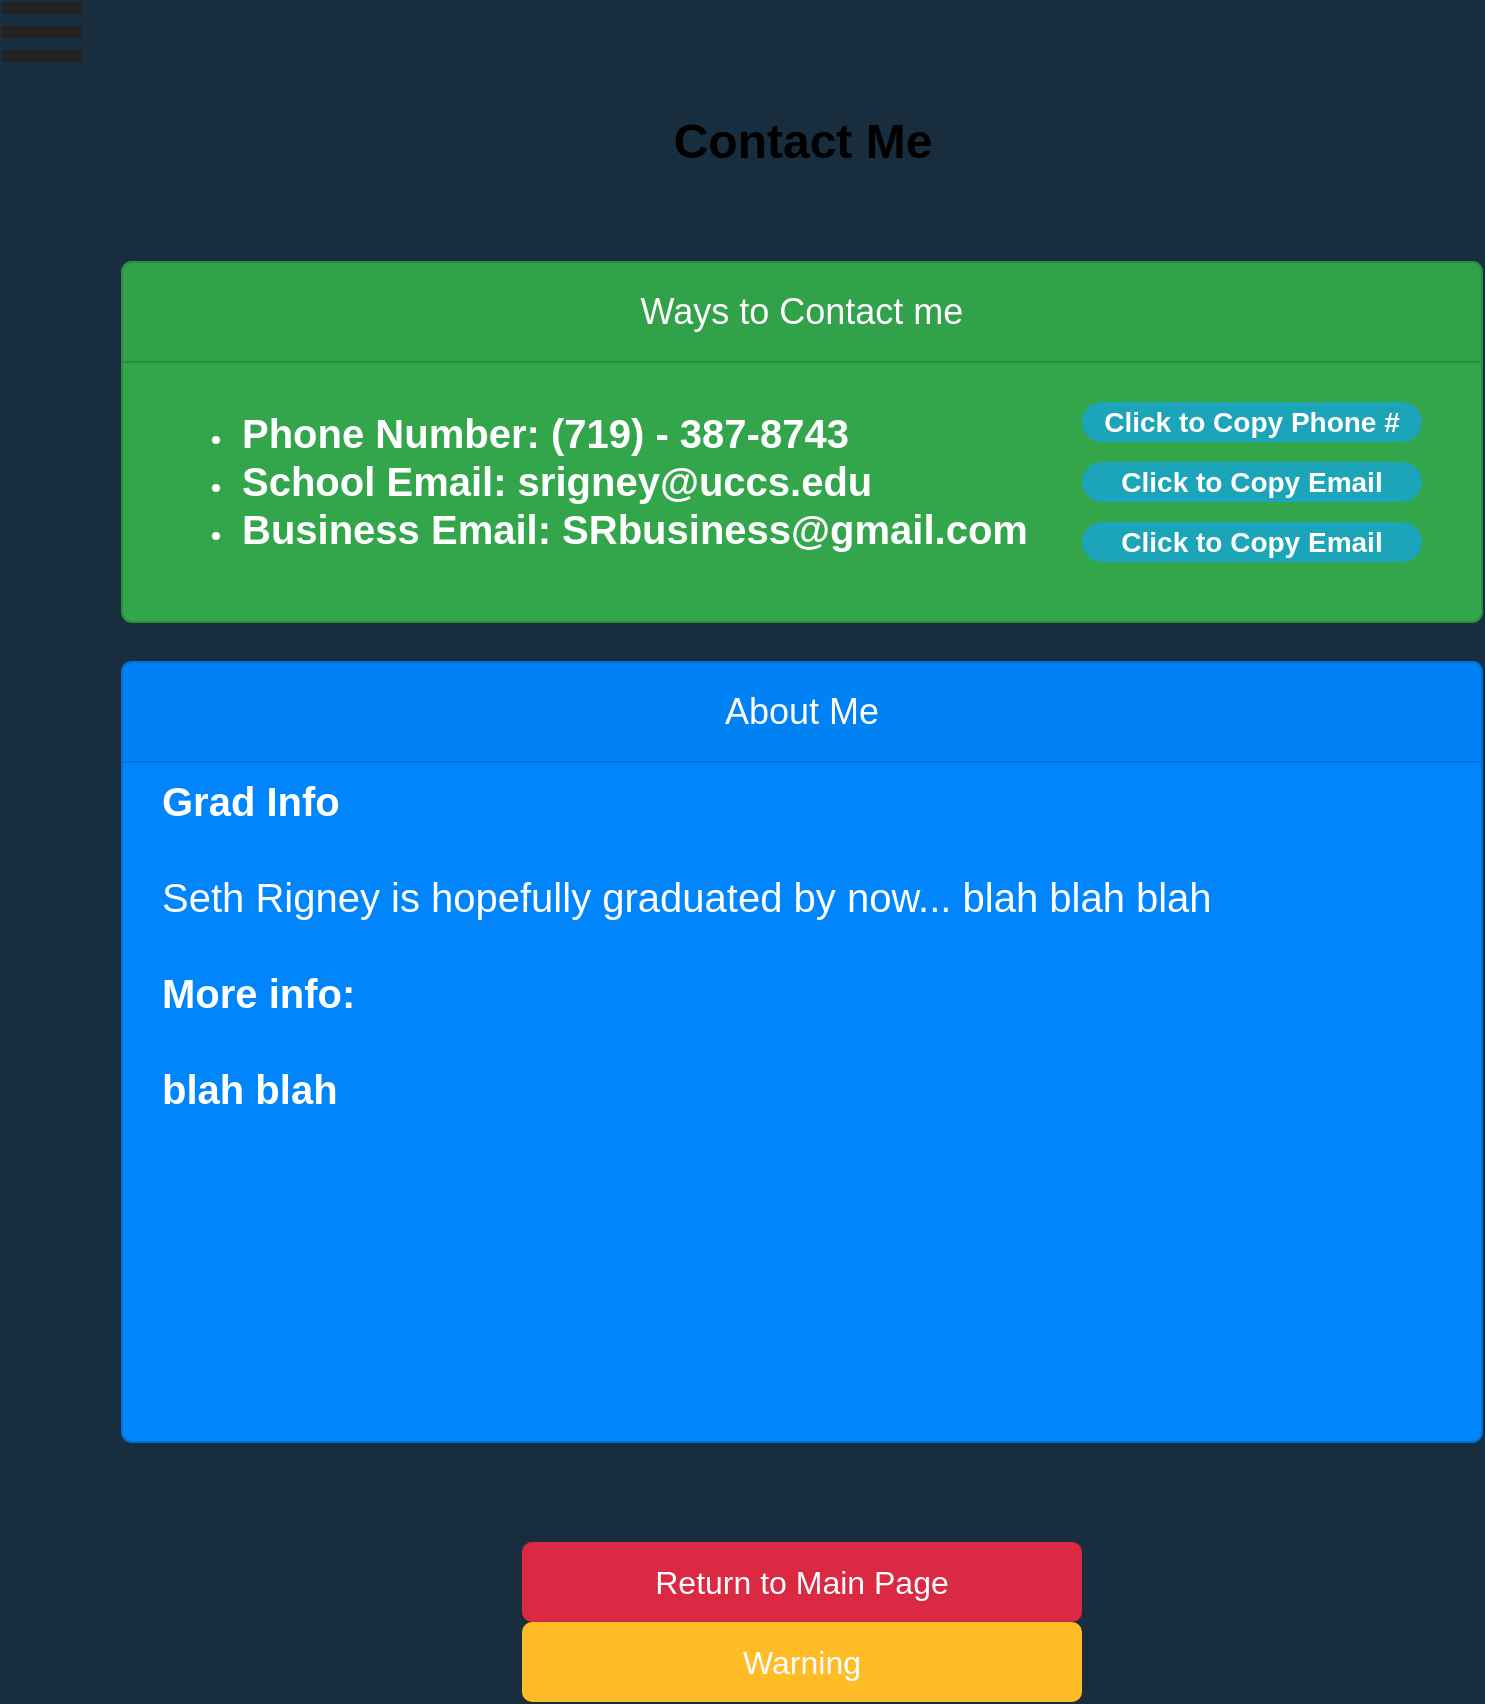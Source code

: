 <mxfile version="14.5.6" type="github"><diagram id="RpvpTwfSI8WFMOq4JLvC" name="Page-1"><mxGraphModel dx="1422" dy="762" grid="1" gridSize="10" guides="1" tooltips="1" connect="1" arrows="1" fold="1" page="1" pageScale="1" pageWidth="850" pageHeight="1100" background="#182E3E" math="0" shadow="0"><root><mxCell id="0"/><mxCell id="1" parent="0"/><mxCell id="5__zfCqu8_OJNRxlnWpk-1" value="Contact Me" style="text;strokeColor=none;fillColor=none;html=1;fontSize=24;fontStyle=1;verticalAlign=middle;align=center;rounded=0;sketch=0;" vertex="1" parent="1"><mxGeometry x="80" y="80" width="680" height="40" as="geometry"/></mxCell><mxCell id="5__zfCqu8_OJNRxlnWpk-12" value="&lt;ul&gt;&lt;li&gt;&lt;span style=&quot;font-size: 20px&quot;&gt;&lt;b&gt;Phone Number: (719) - 387-8743&lt;/b&gt;&lt;/span&gt;&lt;/li&gt;&lt;li&gt;&lt;span style=&quot;font-size: 20px&quot;&gt;&lt;b&gt;School Email: srigney@uccs.edu&lt;/b&gt;&lt;/span&gt;&lt;/li&gt;&lt;li&gt;&lt;span style=&quot;font-size: 20px&quot;&gt;&lt;b&gt;Business Email: SRbusiness@gmail.com&lt;/b&gt;&lt;/span&gt;&lt;/li&gt;&lt;/ul&gt;" style="html=1;shadow=0;dashed=0;shape=mxgraph.bootstrap.rrect;rSize=5;strokeColor=#2B8D40;html=1;whiteSpace=wrap;fillColor=#33A64C;fontColor=#ffffff;verticalAlign=bottom;align=left;spacing=20;spacingBottom=0;fontSize=14;rounded=0;sketch=0;" vertex="1" parent="1"><mxGeometry x="80" y="160" width="680" height="180" as="geometry"/></mxCell><mxCell id="5__zfCqu8_OJNRxlnWpk-13" value="Ways to Contact me" style="html=1;shadow=0;dashed=0;shape=mxgraph.bootstrap.topButton;rSize=5;perimeter=none;whiteSpace=wrap;fillColor=#31A14A;strokeColor=#2B8D40;fontColor=#ffffff;resizeWidth=1;fontSize=18;align=center;spacing=20;" vertex="1" parent="5__zfCqu8_OJNRxlnWpk-12"><mxGeometry width="680" height="50" relative="1" as="geometry"/></mxCell><mxCell id="5__zfCqu8_OJNRxlnWpk-14" value="Click to Copy Email" style="rounded=1;whiteSpace=wrap;html=1;arcSize=50;strokeColor=none;strokeWidth=1;fillColor=#1CA5B8;fontColor=#ffffff;whiteSpace=wrap;align=center;verticalAlign=middle;spacingLeft=0;fontStyle=1;fontSize=14;spacing=10;sketch=0;" vertex="1" parent="5__zfCqu8_OJNRxlnWpk-12"><mxGeometry x="480" y="130" width="170" height="20" as="geometry"/></mxCell><mxCell id="5__zfCqu8_OJNRxlnWpk-20" value="Click to Copy Email" style="rounded=1;whiteSpace=wrap;html=1;arcSize=50;strokeColor=none;strokeWidth=1;fillColor=#1CA5B8;fontColor=#ffffff;whiteSpace=wrap;align=center;verticalAlign=middle;spacingLeft=0;fontStyle=1;fontSize=14;spacing=10;sketch=0;" vertex="1" parent="5__zfCqu8_OJNRxlnWpk-12"><mxGeometry x="480" y="100" width="170" height="20" as="geometry"/></mxCell><mxCell id="5__zfCqu8_OJNRxlnWpk-24" value="Click to Copy Phone #" style="rounded=1;whiteSpace=wrap;html=1;arcSize=50;strokeColor=none;strokeWidth=1;fillColor=#1CA5B8;fontColor=#ffffff;whiteSpace=wrap;align=center;verticalAlign=middle;spacingLeft=0;fontStyle=1;fontSize=14;spacing=10;sketch=0;" vertex="1" parent="5__zfCqu8_OJNRxlnWpk-12"><mxGeometry x="480" y="70" width="170" height="20" as="geometry"/></mxCell><mxCell id="5__zfCqu8_OJNRxlnWpk-25" value="" style="html=1;verticalLabelPosition=bottom;labelBackgroundColor=#ffffff;verticalAlign=top;shadow=0;dashed=0;strokeWidth=2;shape=mxgraph.ios7.misc.options;fillColor=#222222;rounded=0;sketch=0;fontColor=#1A1A1A;" vertex="1" parent="1"><mxGeometry x="20" y="30" width="40" height="30" as="geometry"/></mxCell><mxCell id="5__zfCqu8_OJNRxlnWpk-27" value="&lt;span style=&quot;font-size: 20px&quot;&gt;&lt;b&gt;Grad Info&lt;/b&gt;&lt;br&gt;&lt;br&gt;Seth Rigney is hopefully graduated by now... blah blah blah&lt;br&gt;&lt;br&gt;&lt;b&gt;More info:&lt;br&gt;&lt;br&gt;blah blah&amp;nbsp;&lt;br&gt;&lt;/b&gt;&lt;br&gt;&lt;br&gt;&lt;br&gt;&lt;br&gt;&lt;br&gt;&lt;br&gt;&lt;/span&gt;" style="html=1;shadow=0;dashed=0;shape=mxgraph.bootstrap.rrect;rSize=5;strokeColor=#0071D5;html=1;whiteSpace=wrap;fillColor=#0085FC;fontColor=#ffffff;verticalAlign=bottom;align=left;spacing=20;spacingBottom=0;fontSize=14;rounded=0;sketch=0;" vertex="1" parent="1"><mxGeometry x="80" y="360" width="680" height="390" as="geometry"/></mxCell><mxCell id="5__zfCqu8_OJNRxlnWpk-28" value="About Me" style="html=1;shadow=0;dashed=0;shape=mxgraph.bootstrap.topButton;rSize=5;perimeter=none;whiteSpace=wrap;fillColor=#0081F4;strokeColor=#0071D5;fontColor=#ffffff;resizeWidth=1;fontSize=18;align=center;spacing=20;" vertex="1" parent="5__zfCqu8_OJNRxlnWpk-27"><mxGeometry width="680" height="50" relative="1" as="geometry"/></mxCell><mxCell id="5__zfCqu8_OJNRxlnWpk-29" value="Return to Main Page" style="html=1;shadow=0;dashed=0;shape=mxgraph.bootstrap.rrect;rSize=5;strokeColor=none;strokeWidth=1;fillColor=#DB2843;fontColor=#FFFFFF;whiteSpace=wrap;align=center;verticalAlign=middle;spacingLeft=0;fontStyle=0;fontSize=16;spacing=5;rounded=0;sketch=0;" vertex="1" parent="1"><mxGeometry x="280" y="800" width="280" height="40" as="geometry"/></mxCell><mxCell id="5__zfCqu8_OJNRxlnWpk-30" value="Warning" style="html=1;shadow=0;dashed=0;shape=mxgraph.bootstrap.rrect;rSize=5;strokeColor=none;strokeWidth=1;fillColor=#FFBC26;fontColor=#FFFFFF;whiteSpace=wrap;align=center;verticalAlign=middle;spacingLeft=0;fontStyle=0;fontSize=16;spacing=5;rounded=0;sketch=0;" vertex="1" parent="1"><mxGeometry x="280" y="840" width="280" height="40" as="geometry"/></mxCell></root></mxGraphModel></diagram></mxfile>